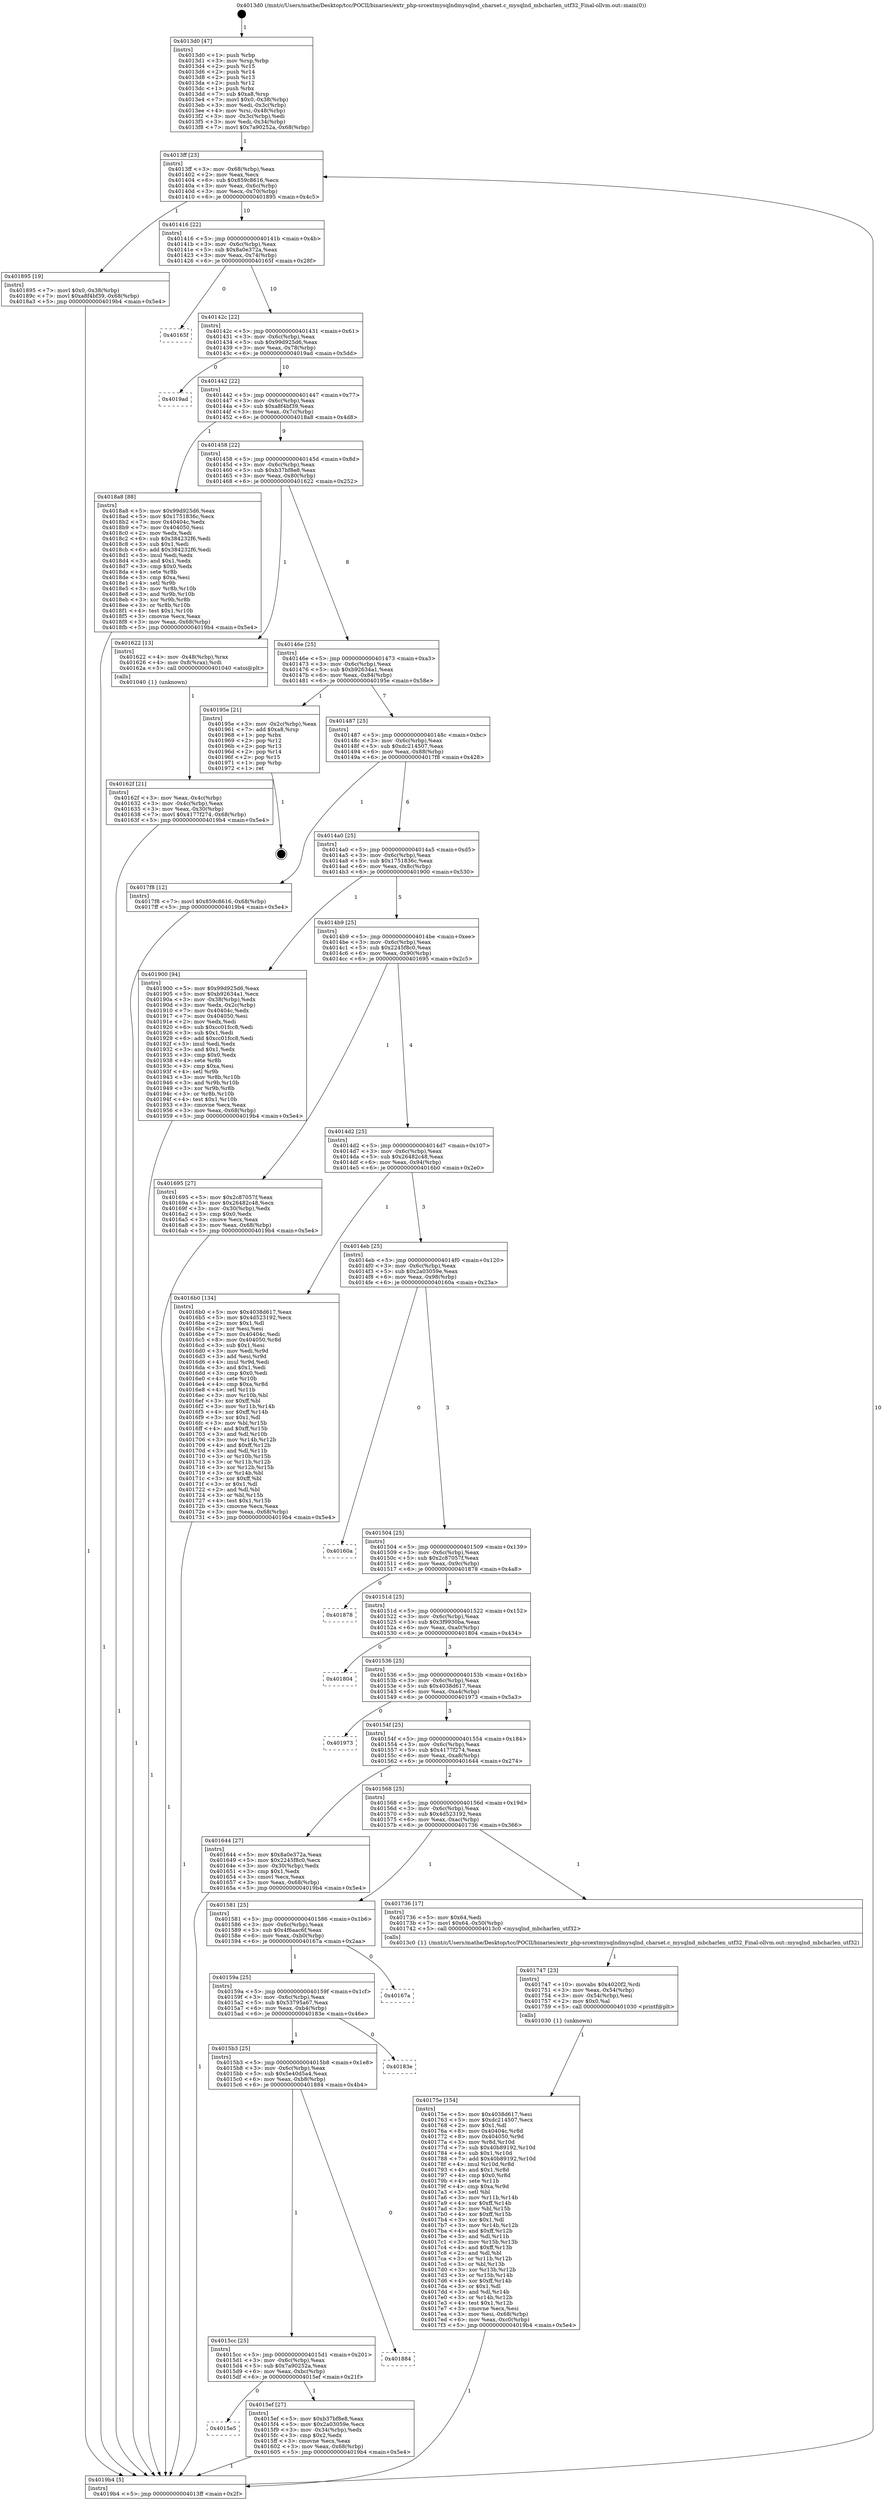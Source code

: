 digraph "0x4013d0" {
  label = "0x4013d0 (/mnt/c/Users/mathe/Desktop/tcc/POCII/binaries/extr_php-srcextmysqlndmysqlnd_charset.c_mysqlnd_mbcharlen_utf32_Final-ollvm.out::main(0))"
  labelloc = "t"
  node[shape=record]

  Entry [label="",width=0.3,height=0.3,shape=circle,fillcolor=black,style=filled]
  "0x4013ff" [label="{
     0x4013ff [23]\l
     | [instrs]\l
     &nbsp;&nbsp;0x4013ff \<+3\>: mov -0x68(%rbp),%eax\l
     &nbsp;&nbsp;0x401402 \<+2\>: mov %eax,%ecx\l
     &nbsp;&nbsp;0x401404 \<+6\>: sub $0x859c8616,%ecx\l
     &nbsp;&nbsp;0x40140a \<+3\>: mov %eax,-0x6c(%rbp)\l
     &nbsp;&nbsp;0x40140d \<+3\>: mov %ecx,-0x70(%rbp)\l
     &nbsp;&nbsp;0x401410 \<+6\>: je 0000000000401895 \<main+0x4c5\>\l
  }"]
  "0x401895" [label="{
     0x401895 [19]\l
     | [instrs]\l
     &nbsp;&nbsp;0x401895 \<+7\>: movl $0x0,-0x38(%rbp)\l
     &nbsp;&nbsp;0x40189c \<+7\>: movl $0xa8f4bf39,-0x68(%rbp)\l
     &nbsp;&nbsp;0x4018a3 \<+5\>: jmp 00000000004019b4 \<main+0x5e4\>\l
  }"]
  "0x401416" [label="{
     0x401416 [22]\l
     | [instrs]\l
     &nbsp;&nbsp;0x401416 \<+5\>: jmp 000000000040141b \<main+0x4b\>\l
     &nbsp;&nbsp;0x40141b \<+3\>: mov -0x6c(%rbp),%eax\l
     &nbsp;&nbsp;0x40141e \<+5\>: sub $0x8a0e372a,%eax\l
     &nbsp;&nbsp;0x401423 \<+3\>: mov %eax,-0x74(%rbp)\l
     &nbsp;&nbsp;0x401426 \<+6\>: je 000000000040165f \<main+0x28f\>\l
  }"]
  Exit [label="",width=0.3,height=0.3,shape=circle,fillcolor=black,style=filled,peripheries=2]
  "0x40165f" [label="{
     0x40165f\l
  }", style=dashed]
  "0x40142c" [label="{
     0x40142c [22]\l
     | [instrs]\l
     &nbsp;&nbsp;0x40142c \<+5\>: jmp 0000000000401431 \<main+0x61\>\l
     &nbsp;&nbsp;0x401431 \<+3\>: mov -0x6c(%rbp),%eax\l
     &nbsp;&nbsp;0x401434 \<+5\>: sub $0x99d925d6,%eax\l
     &nbsp;&nbsp;0x401439 \<+3\>: mov %eax,-0x78(%rbp)\l
     &nbsp;&nbsp;0x40143c \<+6\>: je 00000000004019ad \<main+0x5dd\>\l
  }"]
  "0x40175e" [label="{
     0x40175e [154]\l
     | [instrs]\l
     &nbsp;&nbsp;0x40175e \<+5\>: mov $0x4038d617,%esi\l
     &nbsp;&nbsp;0x401763 \<+5\>: mov $0xdc214507,%ecx\l
     &nbsp;&nbsp;0x401768 \<+2\>: mov $0x1,%dl\l
     &nbsp;&nbsp;0x40176a \<+8\>: mov 0x40404c,%r8d\l
     &nbsp;&nbsp;0x401772 \<+8\>: mov 0x404050,%r9d\l
     &nbsp;&nbsp;0x40177a \<+3\>: mov %r8d,%r10d\l
     &nbsp;&nbsp;0x40177d \<+7\>: sub $0x40b89192,%r10d\l
     &nbsp;&nbsp;0x401784 \<+4\>: sub $0x1,%r10d\l
     &nbsp;&nbsp;0x401788 \<+7\>: add $0x40b89192,%r10d\l
     &nbsp;&nbsp;0x40178f \<+4\>: imul %r10d,%r8d\l
     &nbsp;&nbsp;0x401793 \<+4\>: and $0x1,%r8d\l
     &nbsp;&nbsp;0x401797 \<+4\>: cmp $0x0,%r8d\l
     &nbsp;&nbsp;0x40179b \<+4\>: sete %r11b\l
     &nbsp;&nbsp;0x40179f \<+4\>: cmp $0xa,%r9d\l
     &nbsp;&nbsp;0x4017a3 \<+3\>: setl %bl\l
     &nbsp;&nbsp;0x4017a6 \<+3\>: mov %r11b,%r14b\l
     &nbsp;&nbsp;0x4017a9 \<+4\>: xor $0xff,%r14b\l
     &nbsp;&nbsp;0x4017ad \<+3\>: mov %bl,%r15b\l
     &nbsp;&nbsp;0x4017b0 \<+4\>: xor $0xff,%r15b\l
     &nbsp;&nbsp;0x4017b4 \<+3\>: xor $0x1,%dl\l
     &nbsp;&nbsp;0x4017b7 \<+3\>: mov %r14b,%r12b\l
     &nbsp;&nbsp;0x4017ba \<+4\>: and $0xff,%r12b\l
     &nbsp;&nbsp;0x4017be \<+3\>: and %dl,%r11b\l
     &nbsp;&nbsp;0x4017c1 \<+3\>: mov %r15b,%r13b\l
     &nbsp;&nbsp;0x4017c4 \<+4\>: and $0xff,%r13b\l
     &nbsp;&nbsp;0x4017c8 \<+2\>: and %dl,%bl\l
     &nbsp;&nbsp;0x4017ca \<+3\>: or %r11b,%r12b\l
     &nbsp;&nbsp;0x4017cd \<+3\>: or %bl,%r13b\l
     &nbsp;&nbsp;0x4017d0 \<+3\>: xor %r13b,%r12b\l
     &nbsp;&nbsp;0x4017d3 \<+3\>: or %r15b,%r14b\l
     &nbsp;&nbsp;0x4017d6 \<+4\>: xor $0xff,%r14b\l
     &nbsp;&nbsp;0x4017da \<+3\>: or $0x1,%dl\l
     &nbsp;&nbsp;0x4017dd \<+3\>: and %dl,%r14b\l
     &nbsp;&nbsp;0x4017e0 \<+3\>: or %r14b,%r12b\l
     &nbsp;&nbsp;0x4017e3 \<+4\>: test $0x1,%r12b\l
     &nbsp;&nbsp;0x4017e7 \<+3\>: cmovne %ecx,%esi\l
     &nbsp;&nbsp;0x4017ea \<+3\>: mov %esi,-0x68(%rbp)\l
     &nbsp;&nbsp;0x4017ed \<+6\>: mov %eax,-0xc0(%rbp)\l
     &nbsp;&nbsp;0x4017f3 \<+5\>: jmp 00000000004019b4 \<main+0x5e4\>\l
  }"]
  "0x4019ad" [label="{
     0x4019ad\l
  }", style=dashed]
  "0x401442" [label="{
     0x401442 [22]\l
     | [instrs]\l
     &nbsp;&nbsp;0x401442 \<+5\>: jmp 0000000000401447 \<main+0x77\>\l
     &nbsp;&nbsp;0x401447 \<+3\>: mov -0x6c(%rbp),%eax\l
     &nbsp;&nbsp;0x40144a \<+5\>: sub $0xa8f4bf39,%eax\l
     &nbsp;&nbsp;0x40144f \<+3\>: mov %eax,-0x7c(%rbp)\l
     &nbsp;&nbsp;0x401452 \<+6\>: je 00000000004018a8 \<main+0x4d8\>\l
  }"]
  "0x401747" [label="{
     0x401747 [23]\l
     | [instrs]\l
     &nbsp;&nbsp;0x401747 \<+10\>: movabs $0x4020f2,%rdi\l
     &nbsp;&nbsp;0x401751 \<+3\>: mov %eax,-0x54(%rbp)\l
     &nbsp;&nbsp;0x401754 \<+3\>: mov -0x54(%rbp),%esi\l
     &nbsp;&nbsp;0x401757 \<+2\>: mov $0x0,%al\l
     &nbsp;&nbsp;0x401759 \<+5\>: call 0000000000401030 \<printf@plt\>\l
     | [calls]\l
     &nbsp;&nbsp;0x401030 \{1\} (unknown)\l
  }"]
  "0x4018a8" [label="{
     0x4018a8 [88]\l
     | [instrs]\l
     &nbsp;&nbsp;0x4018a8 \<+5\>: mov $0x99d925d6,%eax\l
     &nbsp;&nbsp;0x4018ad \<+5\>: mov $0x1751836c,%ecx\l
     &nbsp;&nbsp;0x4018b2 \<+7\>: mov 0x40404c,%edx\l
     &nbsp;&nbsp;0x4018b9 \<+7\>: mov 0x404050,%esi\l
     &nbsp;&nbsp;0x4018c0 \<+2\>: mov %edx,%edi\l
     &nbsp;&nbsp;0x4018c2 \<+6\>: sub $0x384232f6,%edi\l
     &nbsp;&nbsp;0x4018c8 \<+3\>: sub $0x1,%edi\l
     &nbsp;&nbsp;0x4018cb \<+6\>: add $0x384232f6,%edi\l
     &nbsp;&nbsp;0x4018d1 \<+3\>: imul %edi,%edx\l
     &nbsp;&nbsp;0x4018d4 \<+3\>: and $0x1,%edx\l
     &nbsp;&nbsp;0x4018d7 \<+3\>: cmp $0x0,%edx\l
     &nbsp;&nbsp;0x4018da \<+4\>: sete %r8b\l
     &nbsp;&nbsp;0x4018de \<+3\>: cmp $0xa,%esi\l
     &nbsp;&nbsp;0x4018e1 \<+4\>: setl %r9b\l
     &nbsp;&nbsp;0x4018e5 \<+3\>: mov %r8b,%r10b\l
     &nbsp;&nbsp;0x4018e8 \<+3\>: and %r9b,%r10b\l
     &nbsp;&nbsp;0x4018eb \<+3\>: xor %r9b,%r8b\l
     &nbsp;&nbsp;0x4018ee \<+3\>: or %r8b,%r10b\l
     &nbsp;&nbsp;0x4018f1 \<+4\>: test $0x1,%r10b\l
     &nbsp;&nbsp;0x4018f5 \<+3\>: cmovne %ecx,%eax\l
     &nbsp;&nbsp;0x4018f8 \<+3\>: mov %eax,-0x68(%rbp)\l
     &nbsp;&nbsp;0x4018fb \<+5\>: jmp 00000000004019b4 \<main+0x5e4\>\l
  }"]
  "0x401458" [label="{
     0x401458 [22]\l
     | [instrs]\l
     &nbsp;&nbsp;0x401458 \<+5\>: jmp 000000000040145d \<main+0x8d\>\l
     &nbsp;&nbsp;0x40145d \<+3\>: mov -0x6c(%rbp),%eax\l
     &nbsp;&nbsp;0x401460 \<+5\>: sub $0xb37bf8e8,%eax\l
     &nbsp;&nbsp;0x401465 \<+3\>: mov %eax,-0x80(%rbp)\l
     &nbsp;&nbsp;0x401468 \<+6\>: je 0000000000401622 \<main+0x252\>\l
  }"]
  "0x40162f" [label="{
     0x40162f [21]\l
     | [instrs]\l
     &nbsp;&nbsp;0x40162f \<+3\>: mov %eax,-0x4c(%rbp)\l
     &nbsp;&nbsp;0x401632 \<+3\>: mov -0x4c(%rbp),%eax\l
     &nbsp;&nbsp;0x401635 \<+3\>: mov %eax,-0x30(%rbp)\l
     &nbsp;&nbsp;0x401638 \<+7\>: movl $0x4177f274,-0x68(%rbp)\l
     &nbsp;&nbsp;0x40163f \<+5\>: jmp 00000000004019b4 \<main+0x5e4\>\l
  }"]
  "0x401622" [label="{
     0x401622 [13]\l
     | [instrs]\l
     &nbsp;&nbsp;0x401622 \<+4\>: mov -0x48(%rbp),%rax\l
     &nbsp;&nbsp;0x401626 \<+4\>: mov 0x8(%rax),%rdi\l
     &nbsp;&nbsp;0x40162a \<+5\>: call 0000000000401040 \<atoi@plt\>\l
     | [calls]\l
     &nbsp;&nbsp;0x401040 \{1\} (unknown)\l
  }"]
  "0x40146e" [label="{
     0x40146e [25]\l
     | [instrs]\l
     &nbsp;&nbsp;0x40146e \<+5\>: jmp 0000000000401473 \<main+0xa3\>\l
     &nbsp;&nbsp;0x401473 \<+3\>: mov -0x6c(%rbp),%eax\l
     &nbsp;&nbsp;0x401476 \<+5\>: sub $0xb92634a1,%eax\l
     &nbsp;&nbsp;0x40147b \<+6\>: mov %eax,-0x84(%rbp)\l
     &nbsp;&nbsp;0x401481 \<+6\>: je 000000000040195e \<main+0x58e\>\l
  }"]
  "0x4013d0" [label="{
     0x4013d0 [47]\l
     | [instrs]\l
     &nbsp;&nbsp;0x4013d0 \<+1\>: push %rbp\l
     &nbsp;&nbsp;0x4013d1 \<+3\>: mov %rsp,%rbp\l
     &nbsp;&nbsp;0x4013d4 \<+2\>: push %r15\l
     &nbsp;&nbsp;0x4013d6 \<+2\>: push %r14\l
     &nbsp;&nbsp;0x4013d8 \<+2\>: push %r13\l
     &nbsp;&nbsp;0x4013da \<+2\>: push %r12\l
     &nbsp;&nbsp;0x4013dc \<+1\>: push %rbx\l
     &nbsp;&nbsp;0x4013dd \<+7\>: sub $0xa8,%rsp\l
     &nbsp;&nbsp;0x4013e4 \<+7\>: movl $0x0,-0x38(%rbp)\l
     &nbsp;&nbsp;0x4013eb \<+3\>: mov %edi,-0x3c(%rbp)\l
     &nbsp;&nbsp;0x4013ee \<+4\>: mov %rsi,-0x48(%rbp)\l
     &nbsp;&nbsp;0x4013f2 \<+3\>: mov -0x3c(%rbp),%edi\l
     &nbsp;&nbsp;0x4013f5 \<+3\>: mov %edi,-0x34(%rbp)\l
     &nbsp;&nbsp;0x4013f8 \<+7\>: movl $0x7a90252a,-0x68(%rbp)\l
  }"]
  "0x40195e" [label="{
     0x40195e [21]\l
     | [instrs]\l
     &nbsp;&nbsp;0x40195e \<+3\>: mov -0x2c(%rbp),%eax\l
     &nbsp;&nbsp;0x401961 \<+7\>: add $0xa8,%rsp\l
     &nbsp;&nbsp;0x401968 \<+1\>: pop %rbx\l
     &nbsp;&nbsp;0x401969 \<+2\>: pop %r12\l
     &nbsp;&nbsp;0x40196b \<+2\>: pop %r13\l
     &nbsp;&nbsp;0x40196d \<+2\>: pop %r14\l
     &nbsp;&nbsp;0x40196f \<+2\>: pop %r15\l
     &nbsp;&nbsp;0x401971 \<+1\>: pop %rbp\l
     &nbsp;&nbsp;0x401972 \<+1\>: ret\l
  }"]
  "0x401487" [label="{
     0x401487 [25]\l
     | [instrs]\l
     &nbsp;&nbsp;0x401487 \<+5\>: jmp 000000000040148c \<main+0xbc\>\l
     &nbsp;&nbsp;0x40148c \<+3\>: mov -0x6c(%rbp),%eax\l
     &nbsp;&nbsp;0x40148f \<+5\>: sub $0xdc214507,%eax\l
     &nbsp;&nbsp;0x401494 \<+6\>: mov %eax,-0x88(%rbp)\l
     &nbsp;&nbsp;0x40149a \<+6\>: je 00000000004017f8 \<main+0x428\>\l
  }"]
  "0x4019b4" [label="{
     0x4019b4 [5]\l
     | [instrs]\l
     &nbsp;&nbsp;0x4019b4 \<+5\>: jmp 00000000004013ff \<main+0x2f\>\l
  }"]
  "0x4017f8" [label="{
     0x4017f8 [12]\l
     | [instrs]\l
     &nbsp;&nbsp;0x4017f8 \<+7\>: movl $0x859c8616,-0x68(%rbp)\l
     &nbsp;&nbsp;0x4017ff \<+5\>: jmp 00000000004019b4 \<main+0x5e4\>\l
  }"]
  "0x4014a0" [label="{
     0x4014a0 [25]\l
     | [instrs]\l
     &nbsp;&nbsp;0x4014a0 \<+5\>: jmp 00000000004014a5 \<main+0xd5\>\l
     &nbsp;&nbsp;0x4014a5 \<+3\>: mov -0x6c(%rbp),%eax\l
     &nbsp;&nbsp;0x4014a8 \<+5\>: sub $0x1751836c,%eax\l
     &nbsp;&nbsp;0x4014ad \<+6\>: mov %eax,-0x8c(%rbp)\l
     &nbsp;&nbsp;0x4014b3 \<+6\>: je 0000000000401900 \<main+0x530\>\l
  }"]
  "0x4015e5" [label="{
     0x4015e5\l
  }", style=dashed]
  "0x401900" [label="{
     0x401900 [94]\l
     | [instrs]\l
     &nbsp;&nbsp;0x401900 \<+5\>: mov $0x99d925d6,%eax\l
     &nbsp;&nbsp;0x401905 \<+5\>: mov $0xb92634a1,%ecx\l
     &nbsp;&nbsp;0x40190a \<+3\>: mov -0x38(%rbp),%edx\l
     &nbsp;&nbsp;0x40190d \<+3\>: mov %edx,-0x2c(%rbp)\l
     &nbsp;&nbsp;0x401910 \<+7\>: mov 0x40404c,%edx\l
     &nbsp;&nbsp;0x401917 \<+7\>: mov 0x404050,%esi\l
     &nbsp;&nbsp;0x40191e \<+2\>: mov %edx,%edi\l
     &nbsp;&nbsp;0x401920 \<+6\>: sub $0xcc01fcc8,%edi\l
     &nbsp;&nbsp;0x401926 \<+3\>: sub $0x1,%edi\l
     &nbsp;&nbsp;0x401929 \<+6\>: add $0xcc01fcc8,%edi\l
     &nbsp;&nbsp;0x40192f \<+3\>: imul %edi,%edx\l
     &nbsp;&nbsp;0x401932 \<+3\>: and $0x1,%edx\l
     &nbsp;&nbsp;0x401935 \<+3\>: cmp $0x0,%edx\l
     &nbsp;&nbsp;0x401938 \<+4\>: sete %r8b\l
     &nbsp;&nbsp;0x40193c \<+3\>: cmp $0xa,%esi\l
     &nbsp;&nbsp;0x40193f \<+4\>: setl %r9b\l
     &nbsp;&nbsp;0x401943 \<+3\>: mov %r8b,%r10b\l
     &nbsp;&nbsp;0x401946 \<+3\>: and %r9b,%r10b\l
     &nbsp;&nbsp;0x401949 \<+3\>: xor %r9b,%r8b\l
     &nbsp;&nbsp;0x40194c \<+3\>: or %r8b,%r10b\l
     &nbsp;&nbsp;0x40194f \<+4\>: test $0x1,%r10b\l
     &nbsp;&nbsp;0x401953 \<+3\>: cmovne %ecx,%eax\l
     &nbsp;&nbsp;0x401956 \<+3\>: mov %eax,-0x68(%rbp)\l
     &nbsp;&nbsp;0x401959 \<+5\>: jmp 00000000004019b4 \<main+0x5e4\>\l
  }"]
  "0x4014b9" [label="{
     0x4014b9 [25]\l
     | [instrs]\l
     &nbsp;&nbsp;0x4014b9 \<+5\>: jmp 00000000004014be \<main+0xee\>\l
     &nbsp;&nbsp;0x4014be \<+3\>: mov -0x6c(%rbp),%eax\l
     &nbsp;&nbsp;0x4014c1 \<+5\>: sub $0x2245f8c0,%eax\l
     &nbsp;&nbsp;0x4014c6 \<+6\>: mov %eax,-0x90(%rbp)\l
     &nbsp;&nbsp;0x4014cc \<+6\>: je 0000000000401695 \<main+0x2c5\>\l
  }"]
  "0x4015ef" [label="{
     0x4015ef [27]\l
     | [instrs]\l
     &nbsp;&nbsp;0x4015ef \<+5\>: mov $0xb37bf8e8,%eax\l
     &nbsp;&nbsp;0x4015f4 \<+5\>: mov $0x2a03059e,%ecx\l
     &nbsp;&nbsp;0x4015f9 \<+3\>: mov -0x34(%rbp),%edx\l
     &nbsp;&nbsp;0x4015fc \<+3\>: cmp $0x2,%edx\l
     &nbsp;&nbsp;0x4015ff \<+3\>: cmovne %ecx,%eax\l
     &nbsp;&nbsp;0x401602 \<+3\>: mov %eax,-0x68(%rbp)\l
     &nbsp;&nbsp;0x401605 \<+5\>: jmp 00000000004019b4 \<main+0x5e4\>\l
  }"]
  "0x401695" [label="{
     0x401695 [27]\l
     | [instrs]\l
     &nbsp;&nbsp;0x401695 \<+5\>: mov $0x2c87057f,%eax\l
     &nbsp;&nbsp;0x40169a \<+5\>: mov $0x26482c48,%ecx\l
     &nbsp;&nbsp;0x40169f \<+3\>: mov -0x30(%rbp),%edx\l
     &nbsp;&nbsp;0x4016a2 \<+3\>: cmp $0x0,%edx\l
     &nbsp;&nbsp;0x4016a5 \<+3\>: cmove %ecx,%eax\l
     &nbsp;&nbsp;0x4016a8 \<+3\>: mov %eax,-0x68(%rbp)\l
     &nbsp;&nbsp;0x4016ab \<+5\>: jmp 00000000004019b4 \<main+0x5e4\>\l
  }"]
  "0x4014d2" [label="{
     0x4014d2 [25]\l
     | [instrs]\l
     &nbsp;&nbsp;0x4014d2 \<+5\>: jmp 00000000004014d7 \<main+0x107\>\l
     &nbsp;&nbsp;0x4014d7 \<+3\>: mov -0x6c(%rbp),%eax\l
     &nbsp;&nbsp;0x4014da \<+5\>: sub $0x26482c48,%eax\l
     &nbsp;&nbsp;0x4014df \<+6\>: mov %eax,-0x94(%rbp)\l
     &nbsp;&nbsp;0x4014e5 \<+6\>: je 00000000004016b0 \<main+0x2e0\>\l
  }"]
  "0x4015cc" [label="{
     0x4015cc [25]\l
     | [instrs]\l
     &nbsp;&nbsp;0x4015cc \<+5\>: jmp 00000000004015d1 \<main+0x201\>\l
     &nbsp;&nbsp;0x4015d1 \<+3\>: mov -0x6c(%rbp),%eax\l
     &nbsp;&nbsp;0x4015d4 \<+5\>: sub $0x7a90252a,%eax\l
     &nbsp;&nbsp;0x4015d9 \<+6\>: mov %eax,-0xbc(%rbp)\l
     &nbsp;&nbsp;0x4015df \<+6\>: je 00000000004015ef \<main+0x21f\>\l
  }"]
  "0x4016b0" [label="{
     0x4016b0 [134]\l
     | [instrs]\l
     &nbsp;&nbsp;0x4016b0 \<+5\>: mov $0x4038d617,%eax\l
     &nbsp;&nbsp;0x4016b5 \<+5\>: mov $0x4d523192,%ecx\l
     &nbsp;&nbsp;0x4016ba \<+2\>: mov $0x1,%dl\l
     &nbsp;&nbsp;0x4016bc \<+2\>: xor %esi,%esi\l
     &nbsp;&nbsp;0x4016be \<+7\>: mov 0x40404c,%edi\l
     &nbsp;&nbsp;0x4016c5 \<+8\>: mov 0x404050,%r8d\l
     &nbsp;&nbsp;0x4016cd \<+3\>: sub $0x1,%esi\l
     &nbsp;&nbsp;0x4016d0 \<+3\>: mov %edi,%r9d\l
     &nbsp;&nbsp;0x4016d3 \<+3\>: add %esi,%r9d\l
     &nbsp;&nbsp;0x4016d6 \<+4\>: imul %r9d,%edi\l
     &nbsp;&nbsp;0x4016da \<+3\>: and $0x1,%edi\l
     &nbsp;&nbsp;0x4016dd \<+3\>: cmp $0x0,%edi\l
     &nbsp;&nbsp;0x4016e0 \<+4\>: sete %r10b\l
     &nbsp;&nbsp;0x4016e4 \<+4\>: cmp $0xa,%r8d\l
     &nbsp;&nbsp;0x4016e8 \<+4\>: setl %r11b\l
     &nbsp;&nbsp;0x4016ec \<+3\>: mov %r10b,%bl\l
     &nbsp;&nbsp;0x4016ef \<+3\>: xor $0xff,%bl\l
     &nbsp;&nbsp;0x4016f2 \<+3\>: mov %r11b,%r14b\l
     &nbsp;&nbsp;0x4016f5 \<+4\>: xor $0xff,%r14b\l
     &nbsp;&nbsp;0x4016f9 \<+3\>: xor $0x1,%dl\l
     &nbsp;&nbsp;0x4016fc \<+3\>: mov %bl,%r15b\l
     &nbsp;&nbsp;0x4016ff \<+4\>: and $0xff,%r15b\l
     &nbsp;&nbsp;0x401703 \<+3\>: and %dl,%r10b\l
     &nbsp;&nbsp;0x401706 \<+3\>: mov %r14b,%r12b\l
     &nbsp;&nbsp;0x401709 \<+4\>: and $0xff,%r12b\l
     &nbsp;&nbsp;0x40170d \<+3\>: and %dl,%r11b\l
     &nbsp;&nbsp;0x401710 \<+3\>: or %r10b,%r15b\l
     &nbsp;&nbsp;0x401713 \<+3\>: or %r11b,%r12b\l
     &nbsp;&nbsp;0x401716 \<+3\>: xor %r12b,%r15b\l
     &nbsp;&nbsp;0x401719 \<+3\>: or %r14b,%bl\l
     &nbsp;&nbsp;0x40171c \<+3\>: xor $0xff,%bl\l
     &nbsp;&nbsp;0x40171f \<+3\>: or $0x1,%dl\l
     &nbsp;&nbsp;0x401722 \<+2\>: and %dl,%bl\l
     &nbsp;&nbsp;0x401724 \<+3\>: or %bl,%r15b\l
     &nbsp;&nbsp;0x401727 \<+4\>: test $0x1,%r15b\l
     &nbsp;&nbsp;0x40172b \<+3\>: cmovne %ecx,%eax\l
     &nbsp;&nbsp;0x40172e \<+3\>: mov %eax,-0x68(%rbp)\l
     &nbsp;&nbsp;0x401731 \<+5\>: jmp 00000000004019b4 \<main+0x5e4\>\l
  }"]
  "0x4014eb" [label="{
     0x4014eb [25]\l
     | [instrs]\l
     &nbsp;&nbsp;0x4014eb \<+5\>: jmp 00000000004014f0 \<main+0x120\>\l
     &nbsp;&nbsp;0x4014f0 \<+3\>: mov -0x6c(%rbp),%eax\l
     &nbsp;&nbsp;0x4014f3 \<+5\>: sub $0x2a03059e,%eax\l
     &nbsp;&nbsp;0x4014f8 \<+6\>: mov %eax,-0x98(%rbp)\l
     &nbsp;&nbsp;0x4014fe \<+6\>: je 000000000040160a \<main+0x23a\>\l
  }"]
  "0x401884" [label="{
     0x401884\l
  }", style=dashed]
  "0x40160a" [label="{
     0x40160a\l
  }", style=dashed]
  "0x401504" [label="{
     0x401504 [25]\l
     | [instrs]\l
     &nbsp;&nbsp;0x401504 \<+5\>: jmp 0000000000401509 \<main+0x139\>\l
     &nbsp;&nbsp;0x401509 \<+3\>: mov -0x6c(%rbp),%eax\l
     &nbsp;&nbsp;0x40150c \<+5\>: sub $0x2c87057f,%eax\l
     &nbsp;&nbsp;0x401511 \<+6\>: mov %eax,-0x9c(%rbp)\l
     &nbsp;&nbsp;0x401517 \<+6\>: je 0000000000401878 \<main+0x4a8\>\l
  }"]
  "0x4015b3" [label="{
     0x4015b3 [25]\l
     | [instrs]\l
     &nbsp;&nbsp;0x4015b3 \<+5\>: jmp 00000000004015b8 \<main+0x1e8\>\l
     &nbsp;&nbsp;0x4015b8 \<+3\>: mov -0x6c(%rbp),%eax\l
     &nbsp;&nbsp;0x4015bb \<+5\>: sub $0x5e40d5a4,%eax\l
     &nbsp;&nbsp;0x4015c0 \<+6\>: mov %eax,-0xb8(%rbp)\l
     &nbsp;&nbsp;0x4015c6 \<+6\>: je 0000000000401884 \<main+0x4b4\>\l
  }"]
  "0x401878" [label="{
     0x401878\l
  }", style=dashed]
  "0x40151d" [label="{
     0x40151d [25]\l
     | [instrs]\l
     &nbsp;&nbsp;0x40151d \<+5\>: jmp 0000000000401522 \<main+0x152\>\l
     &nbsp;&nbsp;0x401522 \<+3\>: mov -0x6c(%rbp),%eax\l
     &nbsp;&nbsp;0x401525 \<+5\>: sub $0x3f9930ba,%eax\l
     &nbsp;&nbsp;0x40152a \<+6\>: mov %eax,-0xa0(%rbp)\l
     &nbsp;&nbsp;0x401530 \<+6\>: je 0000000000401804 \<main+0x434\>\l
  }"]
  "0x40183e" [label="{
     0x40183e\l
  }", style=dashed]
  "0x401804" [label="{
     0x401804\l
  }", style=dashed]
  "0x401536" [label="{
     0x401536 [25]\l
     | [instrs]\l
     &nbsp;&nbsp;0x401536 \<+5\>: jmp 000000000040153b \<main+0x16b\>\l
     &nbsp;&nbsp;0x40153b \<+3\>: mov -0x6c(%rbp),%eax\l
     &nbsp;&nbsp;0x40153e \<+5\>: sub $0x4038d617,%eax\l
     &nbsp;&nbsp;0x401543 \<+6\>: mov %eax,-0xa4(%rbp)\l
     &nbsp;&nbsp;0x401549 \<+6\>: je 0000000000401973 \<main+0x5a3\>\l
  }"]
  "0x40159a" [label="{
     0x40159a [25]\l
     | [instrs]\l
     &nbsp;&nbsp;0x40159a \<+5\>: jmp 000000000040159f \<main+0x1cf\>\l
     &nbsp;&nbsp;0x40159f \<+3\>: mov -0x6c(%rbp),%eax\l
     &nbsp;&nbsp;0x4015a2 \<+5\>: sub $0x53795a67,%eax\l
     &nbsp;&nbsp;0x4015a7 \<+6\>: mov %eax,-0xb4(%rbp)\l
     &nbsp;&nbsp;0x4015ad \<+6\>: je 000000000040183e \<main+0x46e\>\l
  }"]
  "0x401973" [label="{
     0x401973\l
  }", style=dashed]
  "0x40154f" [label="{
     0x40154f [25]\l
     | [instrs]\l
     &nbsp;&nbsp;0x40154f \<+5\>: jmp 0000000000401554 \<main+0x184\>\l
     &nbsp;&nbsp;0x401554 \<+3\>: mov -0x6c(%rbp),%eax\l
     &nbsp;&nbsp;0x401557 \<+5\>: sub $0x4177f274,%eax\l
     &nbsp;&nbsp;0x40155c \<+6\>: mov %eax,-0xa8(%rbp)\l
     &nbsp;&nbsp;0x401562 \<+6\>: je 0000000000401644 \<main+0x274\>\l
  }"]
  "0x40167a" [label="{
     0x40167a\l
  }", style=dashed]
  "0x401644" [label="{
     0x401644 [27]\l
     | [instrs]\l
     &nbsp;&nbsp;0x401644 \<+5\>: mov $0x8a0e372a,%eax\l
     &nbsp;&nbsp;0x401649 \<+5\>: mov $0x2245f8c0,%ecx\l
     &nbsp;&nbsp;0x40164e \<+3\>: mov -0x30(%rbp),%edx\l
     &nbsp;&nbsp;0x401651 \<+3\>: cmp $0x1,%edx\l
     &nbsp;&nbsp;0x401654 \<+3\>: cmovl %ecx,%eax\l
     &nbsp;&nbsp;0x401657 \<+3\>: mov %eax,-0x68(%rbp)\l
     &nbsp;&nbsp;0x40165a \<+5\>: jmp 00000000004019b4 \<main+0x5e4\>\l
  }"]
  "0x401568" [label="{
     0x401568 [25]\l
     | [instrs]\l
     &nbsp;&nbsp;0x401568 \<+5\>: jmp 000000000040156d \<main+0x19d\>\l
     &nbsp;&nbsp;0x40156d \<+3\>: mov -0x6c(%rbp),%eax\l
     &nbsp;&nbsp;0x401570 \<+5\>: sub $0x4d523192,%eax\l
     &nbsp;&nbsp;0x401575 \<+6\>: mov %eax,-0xac(%rbp)\l
     &nbsp;&nbsp;0x40157b \<+6\>: je 0000000000401736 \<main+0x366\>\l
  }"]
  "0x401581" [label="{
     0x401581 [25]\l
     | [instrs]\l
     &nbsp;&nbsp;0x401581 \<+5\>: jmp 0000000000401586 \<main+0x1b6\>\l
     &nbsp;&nbsp;0x401586 \<+3\>: mov -0x6c(%rbp),%eax\l
     &nbsp;&nbsp;0x401589 \<+5\>: sub $0x4f6aac6f,%eax\l
     &nbsp;&nbsp;0x40158e \<+6\>: mov %eax,-0xb0(%rbp)\l
     &nbsp;&nbsp;0x401594 \<+6\>: je 000000000040167a \<main+0x2aa\>\l
  }"]
  "0x401736" [label="{
     0x401736 [17]\l
     | [instrs]\l
     &nbsp;&nbsp;0x401736 \<+5\>: mov $0x64,%edi\l
     &nbsp;&nbsp;0x40173b \<+7\>: movl $0x64,-0x50(%rbp)\l
     &nbsp;&nbsp;0x401742 \<+5\>: call 00000000004013c0 \<mysqlnd_mbcharlen_utf32\>\l
     | [calls]\l
     &nbsp;&nbsp;0x4013c0 \{1\} (/mnt/c/Users/mathe/Desktop/tcc/POCII/binaries/extr_php-srcextmysqlndmysqlnd_charset.c_mysqlnd_mbcharlen_utf32_Final-ollvm.out::mysqlnd_mbcharlen_utf32)\l
  }"]
  Entry -> "0x4013d0" [label=" 1"]
  "0x4013ff" -> "0x401895" [label=" 1"]
  "0x4013ff" -> "0x401416" [label=" 10"]
  "0x40195e" -> Exit [label=" 1"]
  "0x401416" -> "0x40165f" [label=" 0"]
  "0x401416" -> "0x40142c" [label=" 10"]
  "0x401900" -> "0x4019b4" [label=" 1"]
  "0x40142c" -> "0x4019ad" [label=" 0"]
  "0x40142c" -> "0x401442" [label=" 10"]
  "0x4018a8" -> "0x4019b4" [label=" 1"]
  "0x401442" -> "0x4018a8" [label=" 1"]
  "0x401442" -> "0x401458" [label=" 9"]
  "0x401895" -> "0x4019b4" [label=" 1"]
  "0x401458" -> "0x401622" [label=" 1"]
  "0x401458" -> "0x40146e" [label=" 8"]
  "0x4017f8" -> "0x4019b4" [label=" 1"]
  "0x40146e" -> "0x40195e" [label=" 1"]
  "0x40146e" -> "0x401487" [label=" 7"]
  "0x40175e" -> "0x4019b4" [label=" 1"]
  "0x401487" -> "0x4017f8" [label=" 1"]
  "0x401487" -> "0x4014a0" [label=" 6"]
  "0x401747" -> "0x40175e" [label=" 1"]
  "0x4014a0" -> "0x401900" [label=" 1"]
  "0x4014a0" -> "0x4014b9" [label=" 5"]
  "0x401736" -> "0x401747" [label=" 1"]
  "0x4014b9" -> "0x401695" [label=" 1"]
  "0x4014b9" -> "0x4014d2" [label=" 4"]
  "0x4016b0" -> "0x4019b4" [label=" 1"]
  "0x4014d2" -> "0x4016b0" [label=" 1"]
  "0x4014d2" -> "0x4014eb" [label=" 3"]
  "0x401644" -> "0x4019b4" [label=" 1"]
  "0x4014eb" -> "0x40160a" [label=" 0"]
  "0x4014eb" -> "0x401504" [label=" 3"]
  "0x40162f" -> "0x4019b4" [label=" 1"]
  "0x401504" -> "0x401878" [label=" 0"]
  "0x401504" -> "0x40151d" [label=" 3"]
  "0x4019b4" -> "0x4013ff" [label=" 10"]
  "0x40151d" -> "0x401804" [label=" 0"]
  "0x40151d" -> "0x401536" [label=" 3"]
  "0x4013d0" -> "0x4013ff" [label=" 1"]
  "0x401536" -> "0x401973" [label=" 0"]
  "0x401536" -> "0x40154f" [label=" 3"]
  "0x4015cc" -> "0x4015e5" [label=" 0"]
  "0x40154f" -> "0x401644" [label=" 1"]
  "0x40154f" -> "0x401568" [label=" 2"]
  "0x4015cc" -> "0x4015ef" [label=" 1"]
  "0x401568" -> "0x401736" [label=" 1"]
  "0x401568" -> "0x401581" [label=" 1"]
  "0x401695" -> "0x4019b4" [label=" 1"]
  "0x401581" -> "0x40167a" [label=" 0"]
  "0x401581" -> "0x40159a" [label=" 1"]
  "0x4015ef" -> "0x4019b4" [label=" 1"]
  "0x40159a" -> "0x40183e" [label=" 0"]
  "0x40159a" -> "0x4015b3" [label=" 1"]
  "0x401622" -> "0x40162f" [label=" 1"]
  "0x4015b3" -> "0x401884" [label=" 0"]
  "0x4015b3" -> "0x4015cc" [label=" 1"]
}
